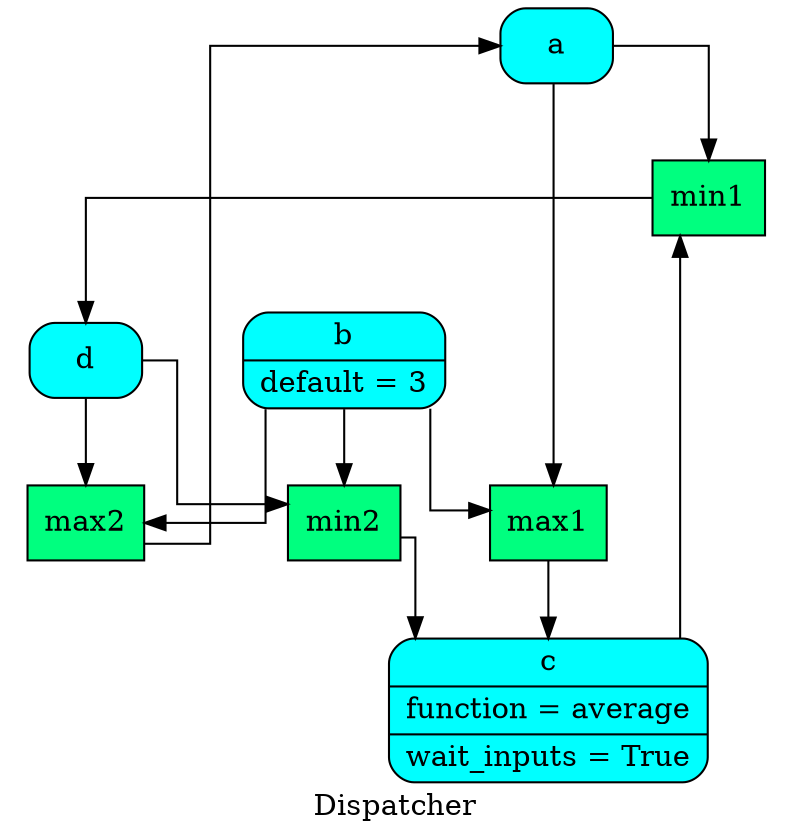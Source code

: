 digraph Dispatcher {
	graph [ratio=1]
	node [style=filled]
	label = "Dispatcher"
	splines = ortho
		Dispatcher_483858525469303520 [label="{ a  }" fillcolor=cyan shape=Mrecord]
		"Dispatcher_-3792937177327228879" [label="{ min2  }" fillcolor=springgreen shape=record]
		"Dispatcher_-6823583014979401292" [label="{ min1  }" fillcolor=springgreen shape=record]
		"Dispatcher_-8490501165579404505" [label="{ b | default = 3 }" fillcolor=cyan shape=Mrecord]
		Dispatcher_2483061293966101162 [label="{ c | function = average | wait_inputs = True }" fillcolor=cyan shape=Mrecord]
		"Dispatcher_-4481680193965843537" [label="{ d  }" fillcolor=cyan shape=Mrecord]
		"Dispatcher_-859553531517917876" [label="{ max2  }" fillcolor=springgreen shape=record]
		"Dispatcher_-3390000628973274625" [label="{ max1  }" fillcolor=springgreen shape=record]
			Dispatcher_483858525469303520 -> "Dispatcher_-6823583014979401292"
			Dispatcher_483858525469303520 -> "Dispatcher_-3390000628973274625"
			"Dispatcher_-3792937177327228879" -> Dispatcher_2483061293966101162
			"Dispatcher_-6823583014979401292" -> "Dispatcher_-4481680193965843537"
			"Dispatcher_-8490501165579404505" -> "Dispatcher_-3792937177327228879"
			"Dispatcher_-8490501165579404505" -> "Dispatcher_-859553531517917876"
			"Dispatcher_-8490501165579404505" -> "Dispatcher_-3390000628973274625"
			Dispatcher_2483061293966101162 -> "Dispatcher_-6823583014979401292"
			"Dispatcher_-4481680193965843537" -> "Dispatcher_-3792937177327228879"
			"Dispatcher_-4481680193965843537" -> "Dispatcher_-859553531517917876"
			"Dispatcher_-859553531517917876" -> Dispatcher_483858525469303520
			"Dispatcher_-3390000628973274625" -> Dispatcher_2483061293966101162
}